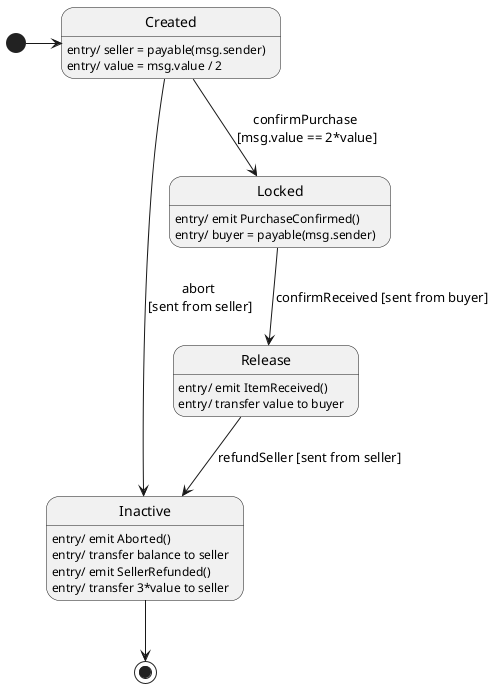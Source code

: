 @startuml Purchase 
skinparam Monochrome true
skinparam Shadowing false
hide empty description

[*] -> Created
Created: entry/ seller = payable(msg.sender)
Created: entry/ value = msg.value / 2
Created --> Inactive: abort \n[sent from seller]
Inactive: entry/ emit Aborted()
Inactive: entry/ transfer balance to seller
Created --> Locked: confirmPurchase \n[msg.value == 2*value]
Locked: entry/ emit PurchaseConfirmed()
Locked: entry/ buyer = payable(msg.sender)
Locked --> Release: confirmReceived [sent from buyer]
Release: entry/ emit ItemReceived()
Release: entry/ transfer value to buyer
Release --> Inactive: refundSeller [sent from seller]
Inactive: entry/ emit SellerRefunded()
Inactive: entry/ transfer 3*value to seller
Inactive --> [*]


@enduml
